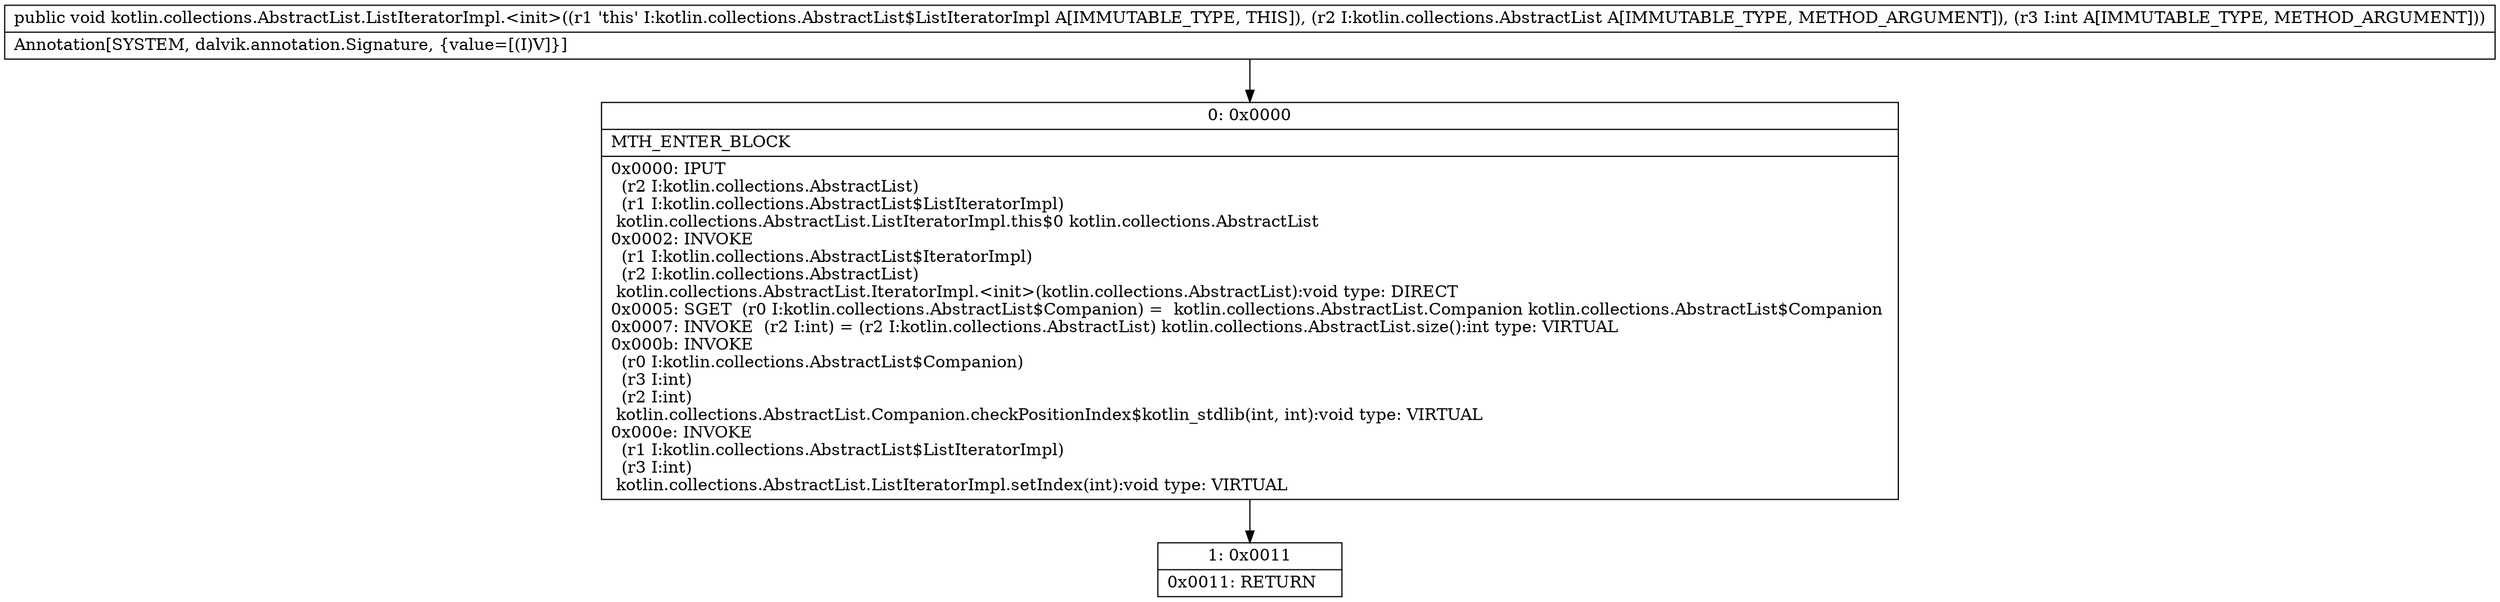 digraph "CFG forkotlin.collections.AbstractList.ListIteratorImpl.\<init\>(Lkotlin\/collections\/AbstractList;I)V" {
Node_0 [shape=record,label="{0\:\ 0x0000|MTH_ENTER_BLOCK\l|0x0000: IPUT  \l  (r2 I:kotlin.collections.AbstractList)\l  (r1 I:kotlin.collections.AbstractList$ListIteratorImpl)\l kotlin.collections.AbstractList.ListIteratorImpl.this$0 kotlin.collections.AbstractList \l0x0002: INVOKE  \l  (r1 I:kotlin.collections.AbstractList$IteratorImpl)\l  (r2 I:kotlin.collections.AbstractList)\l kotlin.collections.AbstractList.IteratorImpl.\<init\>(kotlin.collections.AbstractList):void type: DIRECT \l0x0005: SGET  (r0 I:kotlin.collections.AbstractList$Companion) =  kotlin.collections.AbstractList.Companion kotlin.collections.AbstractList$Companion \l0x0007: INVOKE  (r2 I:int) = (r2 I:kotlin.collections.AbstractList) kotlin.collections.AbstractList.size():int type: VIRTUAL \l0x000b: INVOKE  \l  (r0 I:kotlin.collections.AbstractList$Companion)\l  (r3 I:int)\l  (r2 I:int)\l kotlin.collections.AbstractList.Companion.checkPositionIndex$kotlin_stdlib(int, int):void type: VIRTUAL \l0x000e: INVOKE  \l  (r1 I:kotlin.collections.AbstractList$ListIteratorImpl)\l  (r3 I:int)\l kotlin.collections.AbstractList.ListIteratorImpl.setIndex(int):void type: VIRTUAL \l}"];
Node_1 [shape=record,label="{1\:\ 0x0011|0x0011: RETURN   \l}"];
MethodNode[shape=record,label="{public void kotlin.collections.AbstractList.ListIteratorImpl.\<init\>((r1 'this' I:kotlin.collections.AbstractList$ListIteratorImpl A[IMMUTABLE_TYPE, THIS]), (r2 I:kotlin.collections.AbstractList A[IMMUTABLE_TYPE, METHOD_ARGUMENT]), (r3 I:int A[IMMUTABLE_TYPE, METHOD_ARGUMENT]))  | Annotation[SYSTEM, dalvik.annotation.Signature, \{value=[(I)V]\}]\l}"];
MethodNode -> Node_0;
Node_0 -> Node_1;
}

